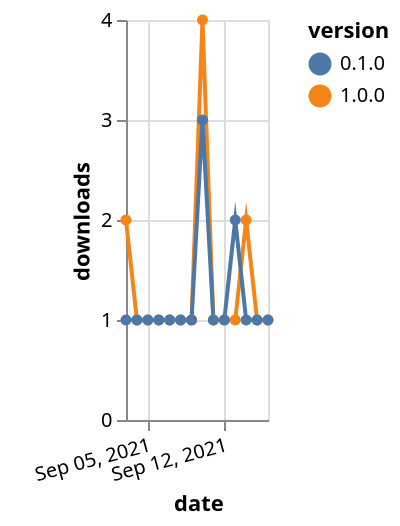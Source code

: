 {"$schema": "https://vega.github.io/schema/vega-lite/v5.json", "description": "A simple bar chart with embedded data.", "data": {"values": [{"date": "2021-09-03", "total": 144, "delta": 2, "version": "1.0.0"}, {"date": "2021-09-04", "total": 145, "delta": 1, "version": "1.0.0"}, {"date": "2021-09-05", "total": 146, "delta": 1, "version": "1.0.0"}, {"date": "2021-09-06", "total": 147, "delta": 1, "version": "1.0.0"}, {"date": "2021-09-07", "total": 148, "delta": 1, "version": "1.0.0"}, {"date": "2021-09-08", "total": 149, "delta": 1, "version": "1.0.0"}, {"date": "2021-09-09", "total": 150, "delta": 1, "version": "1.0.0"}, {"date": "2021-09-10", "total": 154, "delta": 4, "version": "1.0.0"}, {"date": "2021-09-11", "total": 155, "delta": 1, "version": "1.0.0"}, {"date": "2021-09-12", "total": 156, "delta": 1, "version": "1.0.0"}, {"date": "2021-09-13", "total": 157, "delta": 1, "version": "1.0.0"}, {"date": "2021-09-14", "total": 159, "delta": 2, "version": "1.0.0"}, {"date": "2021-09-15", "total": 160, "delta": 1, "version": "1.0.0"}, {"date": "2021-09-16", "total": 161, "delta": 1, "version": "1.0.0"}, {"date": "2021-09-03", "total": 235, "delta": 1, "version": "0.1.0"}, {"date": "2021-09-04", "total": 236, "delta": 1, "version": "0.1.0"}, {"date": "2021-09-05", "total": 237, "delta": 1, "version": "0.1.0"}, {"date": "2021-09-06", "total": 238, "delta": 1, "version": "0.1.0"}, {"date": "2021-09-07", "total": 239, "delta": 1, "version": "0.1.0"}, {"date": "2021-09-08", "total": 240, "delta": 1, "version": "0.1.0"}, {"date": "2021-09-09", "total": 241, "delta": 1, "version": "0.1.0"}, {"date": "2021-09-10", "total": 244, "delta": 3, "version": "0.1.0"}, {"date": "2021-09-11", "total": 245, "delta": 1, "version": "0.1.0"}, {"date": "2021-09-12", "total": 246, "delta": 1, "version": "0.1.0"}, {"date": "2021-09-13", "total": 248, "delta": 2, "version": "0.1.0"}, {"date": "2021-09-14", "total": 249, "delta": 1, "version": "0.1.0"}, {"date": "2021-09-15", "total": 250, "delta": 1, "version": "0.1.0"}, {"date": "2021-09-16", "total": 251, "delta": 1, "version": "0.1.0"}]}, "width": "container", "mark": {"type": "line", "point": {"filled": true}}, "encoding": {"x": {"field": "date", "type": "temporal", "timeUnit": "yearmonthdate", "title": "date", "axis": {"labelAngle": -15}}, "y": {"field": "delta", "type": "quantitative", "title": "downloads"}, "color": {"field": "version", "type": "nominal"}, "tooltip": {"field": "delta"}}}